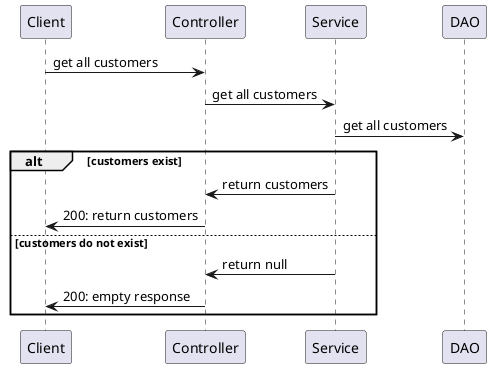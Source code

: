 @startuml
participant "Client" as client
participant "Controller" as ctrl
participant "Service" as svc
participant "DAO" as dao

client->ctrl: get all customers
ctrl->svc: get all customers
svc->dao: get all customers
alt customers exist
    svc->ctrl: return customers
    ctrl->client: 200: return customers
else customers do not exist
    svc->ctrl: return null
    ctrl->client: 200: empty response
end
@enduml